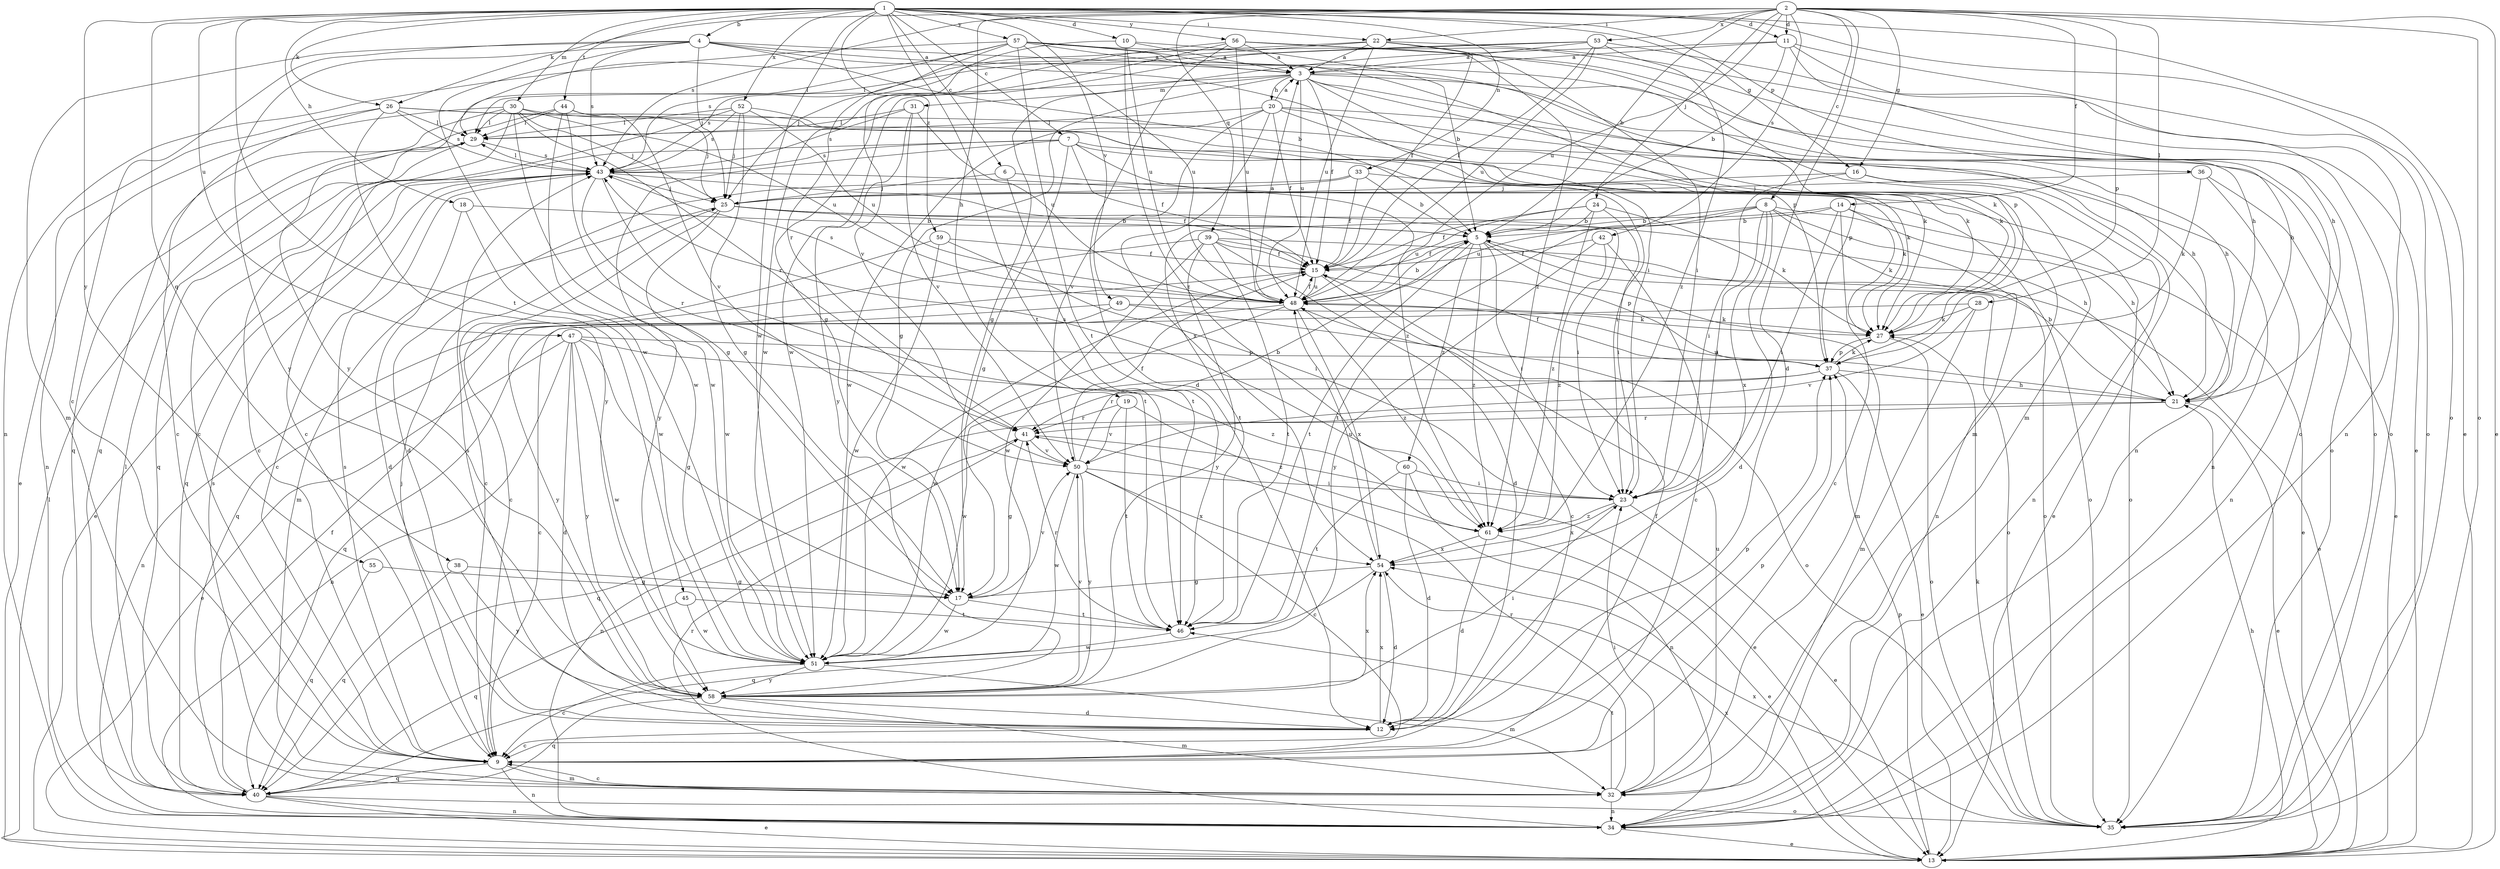 strict digraph  {
	4 -> 3 [label=a];
	10 -> 3 [label=a];
	11 -> 3 [label=a];
	20 -> 3 [label=a];
	22 -> 3 [label=a];
	48 -> 3 [label=a];
	53 -> 3 [label=a];
	56 -> 3 [label=a];
	57 -> 3 [label=a];
	1 -> 4 [label=b];
	2 -> 5 [label=b];
	4 -> 5 [label=b];
	8 -> 5 [label=b];
	10 -> 5 [label=b];
	11 -> 5 [label=b];
	14 -> 5 [label=b];
	18 -> 5 [label=b];
	21 -> 5 [label=b];
	24 -> 5 [label=b];
	25 -> 5 [label=b];
	33 -> 5 [label=b];
	48 -> 5 [label=b];
	50 -> 5 [label=b];
	1 -> 6 [label=c];
	1 -> 7 [label=c];
	2 -> 8 [label=c];
	4 -> 9 [label=c];
	7 -> 9 [label=c];
	12 -> 9 [label=c];
	14 -> 9 [label=c];
	15 -> 9 [label=c];
	25 -> 9 [label=c];
	26 -> 9 [label=c];
	30 -> 9 [label=c];
	32 -> 9 [label=c];
	42 -> 9 [label=c];
	43 -> 9 [label=c];
	48 -> 9 [label=c];
	50 -> 9 [label=c];
	51 -> 9 [label=c];
	52 -> 9 [label=c];
	59 -> 9 [label=c];
	1 -> 10 [label=d];
	1 -> 11 [label=d];
	2 -> 11 [label=d];
	2 -> 12 [label=d];
	8 -> 12 [label=d];
	18 -> 12 [label=d];
	33 -> 12 [label=d];
	39 -> 12 [label=d];
	47 -> 12 [label=d];
	54 -> 12 [label=d];
	56 -> 12 [label=d];
	58 -> 12 [label=d];
	60 -> 12 [label=d];
	61 -> 12 [label=d];
	1 -> 13 [label=e];
	2 -> 13 [label=e];
	14 -> 13 [label=e];
	16 -> 13 [label=e];
	21 -> 13 [label=e];
	22 -> 13 [label=e];
	23 -> 13 [label=e];
	30 -> 13 [label=e];
	34 -> 13 [label=e];
	36 -> 13 [label=e];
	37 -> 13 [label=e];
	39 -> 13 [label=e];
	40 -> 13 [label=e];
	41 -> 13 [label=e];
	43 -> 13 [label=e];
	47 -> 13 [label=e];
	61 -> 13 [label=e];
	2 -> 14 [label=f];
	3 -> 15 [label=f];
	5 -> 15 [label=f];
	7 -> 15 [label=f];
	9 -> 15 [label=f];
	20 -> 15 [label=f];
	22 -> 15 [label=f];
	24 -> 15 [label=f];
	33 -> 15 [label=f];
	37 -> 15 [label=f];
	39 -> 15 [label=f];
	40 -> 15 [label=f];
	42 -> 15 [label=f];
	43 -> 15 [label=f];
	48 -> 15 [label=f];
	50 -> 15 [label=f];
	53 -> 15 [label=f];
	59 -> 15 [label=f];
	1 -> 16 [label=g];
	2 -> 16 [label=g];
	3 -> 17 [label=g];
	7 -> 17 [label=g];
	11 -> 17 [label=g];
	38 -> 17 [label=g];
	41 -> 17 [label=g];
	44 -> 17 [label=g];
	47 -> 17 [label=g];
	52 -> 17 [label=g];
	54 -> 17 [label=g];
	55 -> 17 [label=g];
	56 -> 17 [label=g];
	1 -> 18 [label=h];
	2 -> 19 [label=h];
	3 -> 20 [label=h];
	3 -> 21 [label=h];
	8 -> 21 [label=h];
	11 -> 21 [label=h];
	13 -> 21 [label=h];
	20 -> 21 [label=h];
	25 -> 21 [label=h];
	26 -> 21 [label=h];
	37 -> 21 [label=h];
	57 -> 21 [label=h];
	1 -> 22 [label=i];
	2 -> 22 [label=i];
	4 -> 23 [label=i];
	5 -> 23 [label=i];
	7 -> 23 [label=i];
	8 -> 23 [label=i];
	14 -> 23 [label=i];
	16 -> 23 [label=i];
	22 -> 23 [label=i];
	24 -> 23 [label=i];
	25 -> 23 [label=i];
	32 -> 23 [label=i];
	50 -> 23 [label=i];
	58 -> 23 [label=i];
	59 -> 23 [label=i];
	60 -> 23 [label=i];
	2 -> 24 [label=j];
	4 -> 25 [label=j];
	6 -> 25 [label=j];
	9 -> 25 [label=j];
	16 -> 25 [label=j];
	22 -> 25 [label=j];
	30 -> 25 [label=j];
	33 -> 25 [label=j];
	36 -> 25 [label=j];
	43 -> 25 [label=j];
	44 -> 25 [label=j];
	52 -> 25 [label=j];
	1 -> 26 [label=k];
	2 -> 26 [label=k];
	3 -> 27 [label=k];
	7 -> 27 [label=k];
	14 -> 27 [label=k];
	20 -> 27 [label=k];
	24 -> 27 [label=k];
	26 -> 27 [label=k];
	28 -> 27 [label=k];
	33 -> 27 [label=k];
	35 -> 27 [label=k];
	36 -> 27 [label=k];
	37 -> 27 [label=k];
	48 -> 27 [label=k];
	49 -> 27 [label=k];
	52 -> 27 [label=k];
	2 -> 28 [label=l];
	13 -> 29 [label=l];
	20 -> 29 [label=l];
	26 -> 29 [label=l];
	30 -> 29 [label=l];
	31 -> 29 [label=l];
	40 -> 29 [label=l];
	43 -> 29 [label=l];
	44 -> 29 [label=l];
	52 -> 29 [label=l];
	53 -> 29 [label=l];
	57 -> 29 [label=l];
	1 -> 30 [label=m];
	3 -> 31 [label=m];
	3 -> 32 [label=m];
	4 -> 32 [label=m];
	5 -> 32 [label=m];
	9 -> 32 [label=m];
	25 -> 32 [label=m];
	28 -> 32 [label=m];
	51 -> 32 [label=m];
	56 -> 32 [label=m];
	58 -> 32 [label=m];
	1 -> 33 [label=n];
	3 -> 34 [label=n];
	8 -> 34 [label=n];
	9 -> 34 [label=n];
	11 -> 34 [label=n];
	16 -> 34 [label=n];
	20 -> 34 [label=n];
	26 -> 34 [label=n];
	32 -> 34 [label=n];
	36 -> 34 [label=n];
	40 -> 34 [label=n];
	41 -> 34 [label=n];
	47 -> 34 [label=n];
	49 -> 34 [label=n];
	57 -> 34 [label=n];
	60 -> 34 [label=n];
	1 -> 35 [label=o];
	2 -> 35 [label=o];
	3 -> 35 [label=o];
	5 -> 35 [label=o];
	6 -> 35 [label=o];
	8 -> 35 [label=o];
	11 -> 35 [label=o];
	27 -> 35 [label=o];
	40 -> 35 [label=o];
	43 -> 35 [label=o];
	49 -> 35 [label=o];
	53 -> 35 [label=o];
	56 -> 35 [label=o];
	57 -> 35 [label=o];
	1 -> 36 [label=p];
	2 -> 37 [label=p];
	4 -> 37 [label=p];
	9 -> 37 [label=p];
	12 -> 37 [label=p];
	13 -> 37 [label=p];
	27 -> 37 [label=p];
	30 -> 37 [label=p];
	39 -> 37 [label=p];
	47 -> 37 [label=p];
	57 -> 37 [label=p];
	1 -> 38 [label=q];
	2 -> 39 [label=q];
	9 -> 40 [label=q];
	21 -> 40 [label=q];
	28 -> 40 [label=q];
	29 -> 40 [label=q];
	30 -> 40 [label=q];
	38 -> 40 [label=q];
	39 -> 40 [label=q];
	43 -> 40 [label=q];
	44 -> 40 [label=q];
	45 -> 40 [label=q];
	54 -> 40 [label=q];
	55 -> 40 [label=q];
	58 -> 40 [label=q];
	19 -> 41 [label=r];
	21 -> 41 [label=r];
	30 -> 41 [label=r];
	32 -> 41 [label=r];
	34 -> 41 [label=r];
	37 -> 41 [label=r];
	43 -> 41 [label=r];
	46 -> 41 [label=r];
	57 -> 41 [label=r];
	2 -> 42 [label=s];
	2 -> 43 [label=s];
	3 -> 43 [label=s];
	4 -> 43 [label=s];
	7 -> 43 [label=s];
	9 -> 43 [label=s];
	12 -> 43 [label=s];
	22 -> 43 [label=s];
	26 -> 43 [label=s];
	29 -> 43 [label=s];
	31 -> 43 [label=s];
	32 -> 43 [label=s];
	48 -> 43 [label=s];
	52 -> 43 [label=s];
	60 -> 43 [label=s];
	1 -> 44 [label=t];
	1 -> 45 [label=t];
	1 -> 46 [label=t];
	5 -> 46 [label=t];
	6 -> 46 [label=t];
	8 -> 46 [label=t];
	14 -> 46 [label=t];
	17 -> 46 [label=t];
	19 -> 46 [label=t];
	32 -> 46 [label=t];
	39 -> 46 [label=t];
	43 -> 46 [label=t];
	45 -> 46 [label=t];
	57 -> 46 [label=t];
	60 -> 46 [label=t];
	1 -> 47 [label=u];
	2 -> 48 [label=u];
	3 -> 48 [label=u];
	8 -> 48 [label=u];
	10 -> 48 [label=u];
	15 -> 48 [label=u];
	21 -> 48 [label=u];
	22 -> 48 [label=u];
	24 -> 48 [label=u];
	30 -> 48 [label=u];
	31 -> 48 [label=u];
	32 -> 48 [label=u];
	52 -> 48 [label=u];
	53 -> 48 [label=u];
	54 -> 48 [label=u];
	56 -> 48 [label=u];
	57 -> 48 [label=u];
	1 -> 49 [label=v];
	10 -> 50 [label=v];
	17 -> 50 [label=v];
	19 -> 50 [label=v];
	20 -> 50 [label=v];
	28 -> 50 [label=v];
	31 -> 50 [label=v];
	41 -> 50 [label=v];
	44 -> 50 [label=v];
	58 -> 50 [label=v];
	1 -> 51 [label=w];
	4 -> 51 [label=w];
	15 -> 51 [label=w];
	17 -> 51 [label=w];
	18 -> 51 [label=w];
	20 -> 51 [label=w];
	25 -> 51 [label=w];
	30 -> 51 [label=w];
	37 -> 51 [label=w];
	39 -> 51 [label=w];
	44 -> 51 [label=w];
	45 -> 51 [label=w];
	46 -> 51 [label=w];
	47 -> 51 [label=w];
	48 -> 51 [label=w];
	50 -> 51 [label=w];
	53 -> 51 [label=w];
	56 -> 51 [label=w];
	59 -> 51 [label=w];
	1 -> 52 [label=x];
	2 -> 53 [label=x];
	8 -> 54 [label=x];
	12 -> 54 [label=x];
	13 -> 54 [label=x];
	20 -> 54 [label=x];
	23 -> 54 [label=x];
	35 -> 54 [label=x];
	48 -> 54 [label=x];
	50 -> 54 [label=x];
	58 -> 54 [label=x];
	61 -> 54 [label=x];
	1 -> 55 [label=y];
	1 -> 56 [label=y];
	1 -> 57 [label=y];
	4 -> 58 [label=y];
	7 -> 58 [label=y];
	26 -> 58 [label=y];
	31 -> 58 [label=y];
	38 -> 58 [label=y];
	39 -> 58 [label=y];
	42 -> 58 [label=y];
	47 -> 58 [label=y];
	49 -> 58 [label=y];
	50 -> 58 [label=y];
	51 -> 58 [label=y];
	57 -> 58 [label=y];
	1 -> 59 [label=z];
	5 -> 60 [label=z];
	5 -> 61 [label=z];
	7 -> 61 [label=z];
	10 -> 61 [label=z];
	19 -> 61 [label=z];
	23 -> 61 [label=z];
	24 -> 61 [label=z];
	42 -> 61 [label=z];
	47 -> 61 [label=z];
	48 -> 61 [label=z];
	53 -> 61 [label=z];
	56 -> 61 [label=z];
}
